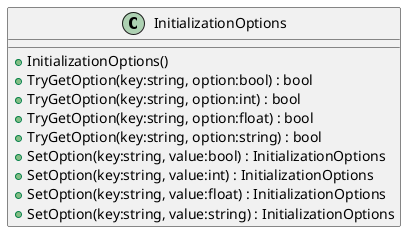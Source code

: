 @startuml
class InitializationOptions {
    + InitializationOptions()
    + TryGetOption(key:string, option:bool) : bool
    + TryGetOption(key:string, option:int) : bool
    + TryGetOption(key:string, option:float) : bool
    + TryGetOption(key:string, option:string) : bool
    + SetOption(key:string, value:bool) : InitializationOptions
    + SetOption(key:string, value:int) : InitializationOptions
    + SetOption(key:string, value:float) : InitializationOptions
    + SetOption(key:string, value:string) : InitializationOptions
}
@enduml
